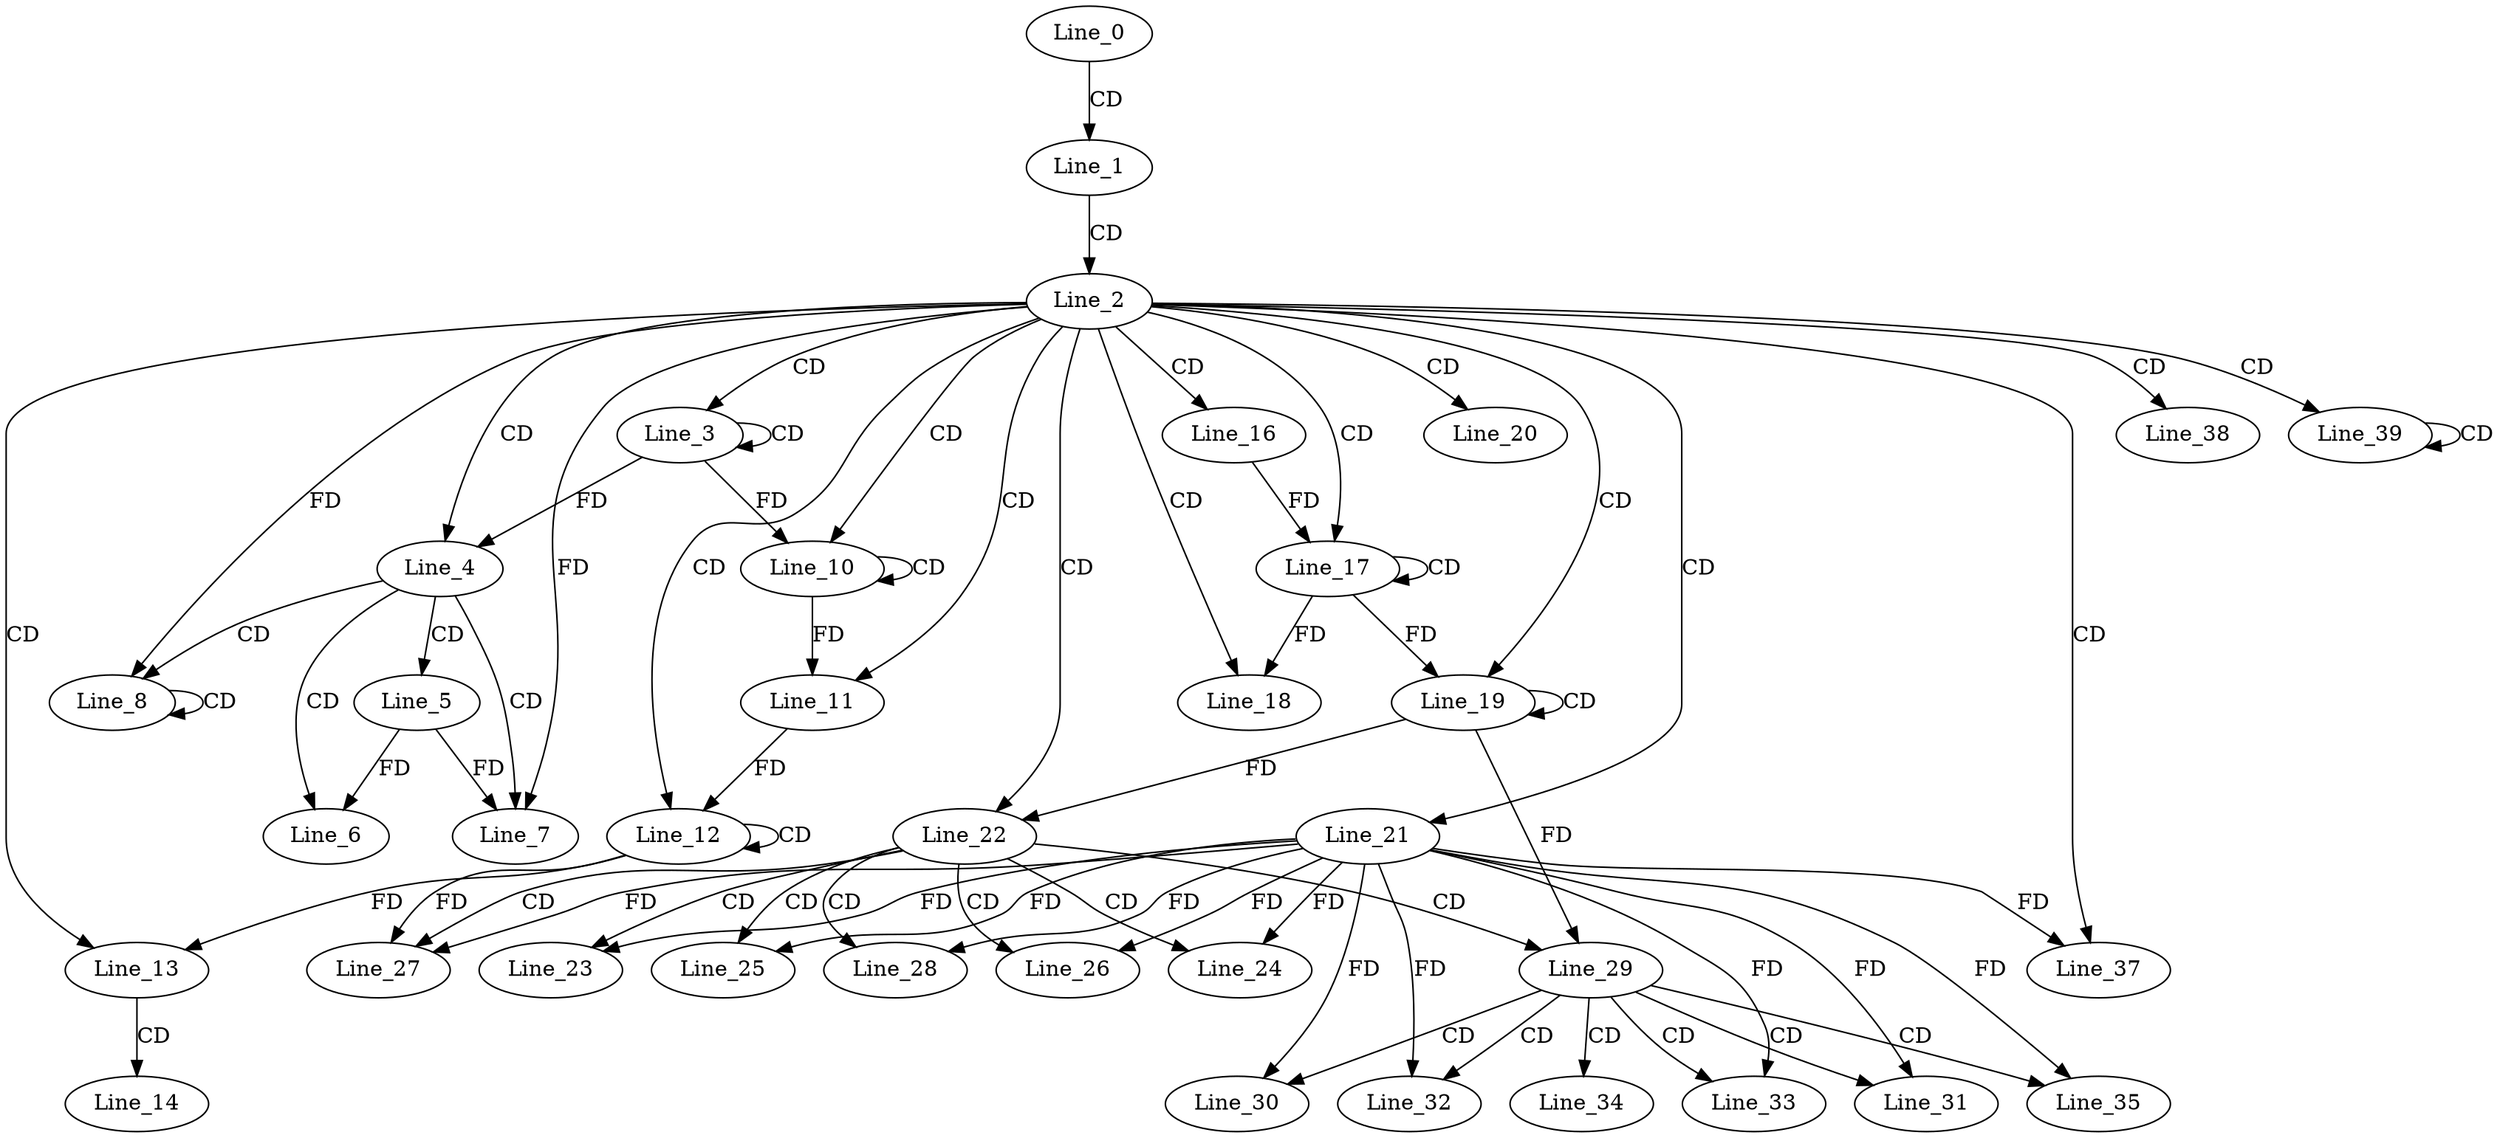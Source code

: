 digraph G {
  Line_0;
  Line_1;
  Line_2;
  Line_3;
  Line_3;
  Line_4;
  Line_5;
  Line_6;
  Line_7;
  Line_8;
  Line_8;
  Line_10;
  Line_10;
  Line_11;
  Line_11;
  Line_12;
  Line_12;
  Line_13;
  Line_14;
  Line_16;
  Line_17;
  Line_17;
  Line_18;
  Line_19;
  Line_19;
  Line_20;
  Line_21;
  Line_22;
  Line_22;
  Line_22;
  Line_22;
  Line_23;
  Line_24;
  Line_25;
  Line_26;
  Line_27;
  Line_28;
  Line_29;
  Line_29;
  Line_30;
  Line_31;
  Line_32;
  Line_33;
  Line_34;
  Line_35;
  Line_37;
  Line_38;
  Line_39;
  Line_39;
  Line_0 -> Line_1 [ label="CD" ];
  Line_1 -> Line_2 [ label="CD" ];
  Line_2 -> Line_3 [ label="CD" ];
  Line_3 -> Line_3 [ label="CD" ];
  Line_2 -> Line_4 [ label="CD" ];
  Line_3 -> Line_4 [ label="FD" ];
  Line_4 -> Line_5 [ label="CD" ];
  Line_4 -> Line_6 [ label="CD" ];
  Line_5 -> Line_6 [ label="FD" ];
  Line_4 -> Line_7 [ label="CD" ];
  Line_2 -> Line_7 [ label="FD" ];
  Line_5 -> Line_7 [ label="FD" ];
  Line_4 -> Line_8 [ label="CD" ];
  Line_8 -> Line_8 [ label="CD" ];
  Line_2 -> Line_8 [ label="FD" ];
  Line_2 -> Line_10 [ label="CD" ];
  Line_10 -> Line_10 [ label="CD" ];
  Line_3 -> Line_10 [ label="FD" ];
  Line_2 -> Line_11 [ label="CD" ];
  Line_10 -> Line_11 [ label="FD" ];
  Line_2 -> Line_12 [ label="CD" ];
  Line_12 -> Line_12 [ label="CD" ];
  Line_11 -> Line_12 [ label="FD" ];
  Line_2 -> Line_13 [ label="CD" ];
  Line_12 -> Line_13 [ label="FD" ];
  Line_13 -> Line_14 [ label="CD" ];
  Line_2 -> Line_16 [ label="CD" ];
  Line_2 -> Line_17 [ label="CD" ];
  Line_17 -> Line_17 [ label="CD" ];
  Line_16 -> Line_17 [ label="FD" ];
  Line_2 -> Line_18 [ label="CD" ];
  Line_17 -> Line_18 [ label="FD" ];
  Line_2 -> Line_19 [ label="CD" ];
  Line_19 -> Line_19 [ label="CD" ];
  Line_17 -> Line_19 [ label="FD" ];
  Line_2 -> Line_20 [ label="CD" ];
  Line_2 -> Line_21 [ label="CD" ];
  Line_2 -> Line_22 [ label="CD" ];
  Line_19 -> Line_22 [ label="FD" ];
  Line_22 -> Line_23 [ label="CD" ];
  Line_21 -> Line_23 [ label="FD" ];
  Line_22 -> Line_24 [ label="CD" ];
  Line_21 -> Line_24 [ label="FD" ];
  Line_22 -> Line_25 [ label="CD" ];
  Line_21 -> Line_25 [ label="FD" ];
  Line_22 -> Line_26 [ label="CD" ];
  Line_21 -> Line_26 [ label="FD" ];
  Line_22 -> Line_27 [ label="CD" ];
  Line_21 -> Line_27 [ label="FD" ];
  Line_12 -> Line_27 [ label="FD" ];
  Line_22 -> Line_28 [ label="CD" ];
  Line_21 -> Line_28 [ label="FD" ];
  Line_22 -> Line_29 [ label="CD" ];
  Line_19 -> Line_29 [ label="FD" ];
  Line_29 -> Line_30 [ label="CD" ];
  Line_21 -> Line_30 [ label="FD" ];
  Line_29 -> Line_31 [ label="CD" ];
  Line_21 -> Line_31 [ label="FD" ];
  Line_29 -> Line_32 [ label="CD" ];
  Line_21 -> Line_32 [ label="FD" ];
  Line_29 -> Line_33 [ label="CD" ];
  Line_21 -> Line_33 [ label="FD" ];
  Line_29 -> Line_34 [ label="CD" ];
  Line_29 -> Line_35 [ label="CD" ];
  Line_21 -> Line_35 [ label="FD" ];
  Line_2 -> Line_37 [ label="CD" ];
  Line_21 -> Line_37 [ label="FD" ];
  Line_2 -> Line_38 [ label="CD" ];
  Line_2 -> Line_39 [ label="CD" ];
  Line_39 -> Line_39 [ label="CD" ];
}
